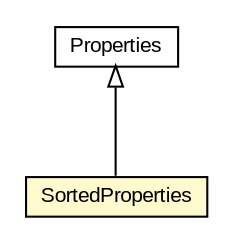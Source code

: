 #!/usr/local/bin/dot
#
# Class diagram 
# Generated by UMLGraph version R5_6-24-gf6e263 (http://www.umlgraph.org/)
#

digraph G {
	edge [fontname="arial",fontsize=10,labelfontname="arial",labelfontsize=10];
	node [fontname="arial",fontsize=10,shape=plaintext];
	nodesep=0.25;
	ranksep=0.5;
	// fr.fastconnect.factory.tibco.bw.maven.packaging.ApplicationManagement.SortedProperties
	c1461 [label=<<table title="fr.fastconnect.factory.tibco.bw.maven.packaging.ApplicationManagement.SortedProperties" border="0" cellborder="1" cellspacing="0" cellpadding="2" port="p" bgcolor="lemonChiffon" href="./ApplicationManagement.SortedProperties.html">
		<tr><td><table border="0" cellspacing="0" cellpadding="1">
<tr><td align="center" balign="center"> SortedProperties </td></tr>
		</table></td></tr>
		</table>>, URL="./ApplicationManagement.SortedProperties.html", fontname="arial", fontcolor="black", fontsize=10.0];
	//fr.fastconnect.factory.tibco.bw.maven.packaging.ApplicationManagement.SortedProperties extends java.util.Properties
	c1483:p -> c1461:p [dir=back,arrowtail=empty];
	// java.util.Properties
	c1483 [label=<<table title="java.util.Properties" border="0" cellborder="1" cellspacing="0" cellpadding="2" port="p" href="http://java.sun.com/j2se/1.4.2/docs/api/java/util/Properties.html">
		<tr><td><table border="0" cellspacing="0" cellpadding="1">
<tr><td align="center" balign="center"> Properties </td></tr>
		</table></td></tr>
		</table>>, URL="http://java.sun.com/j2se/1.4.2/docs/api/java/util/Properties.html", fontname="arial", fontcolor="black", fontsize=10.0];
}


